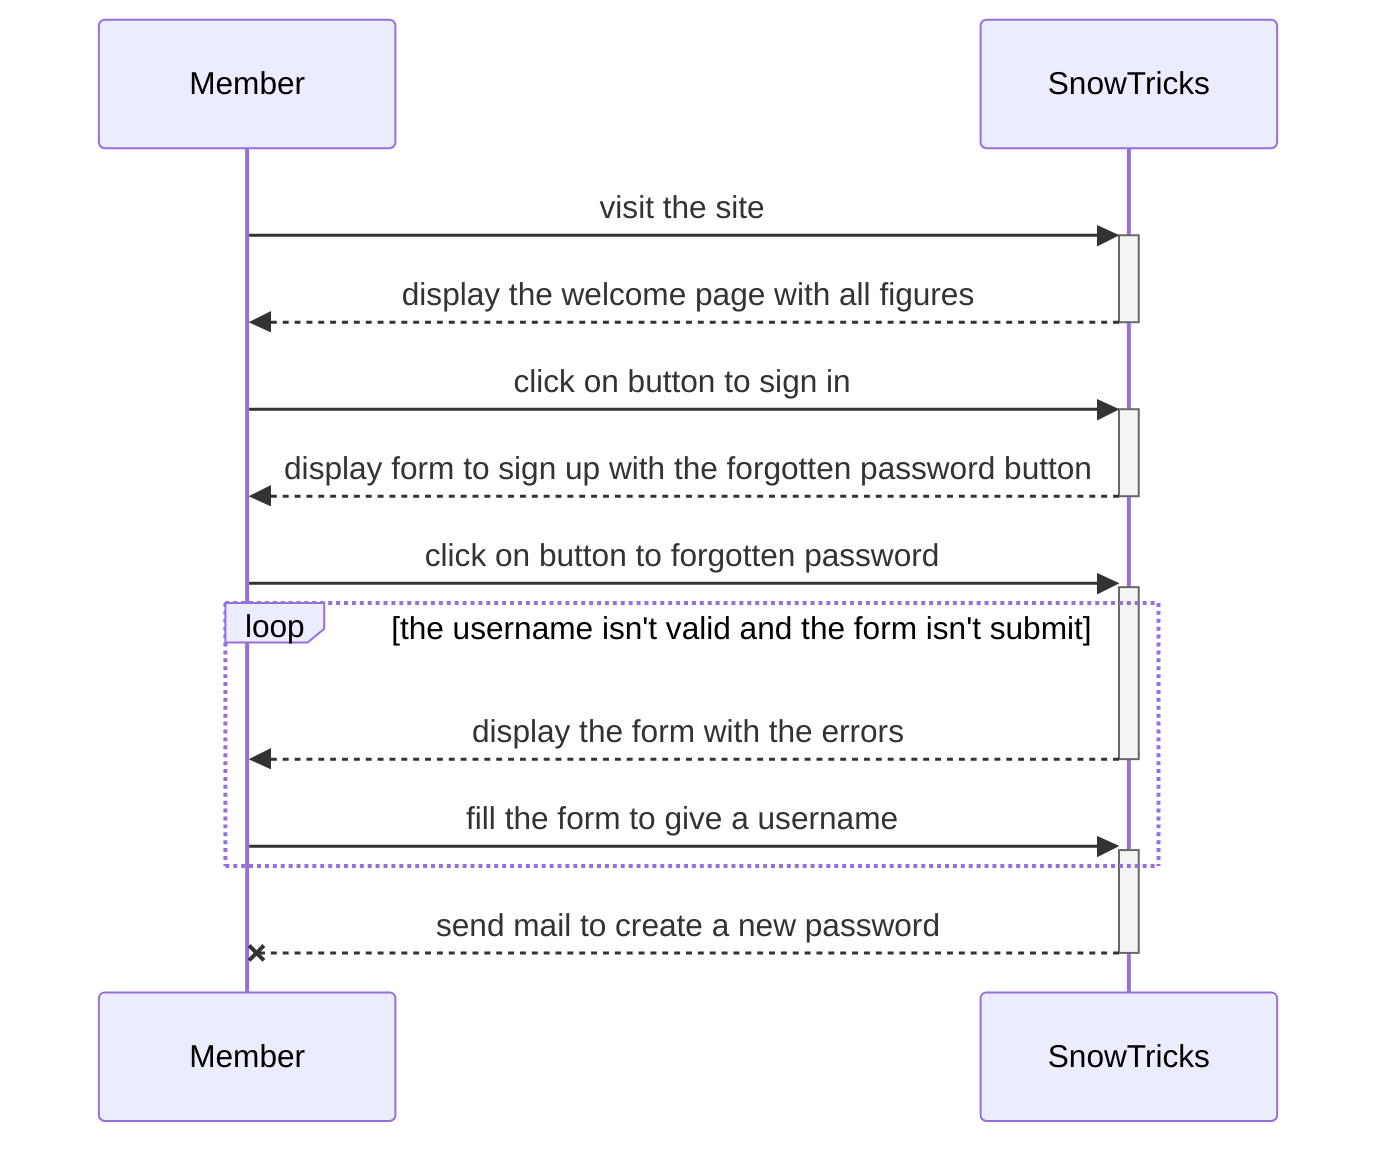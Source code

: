 sequenceDiagram
    Member->>+SnowTricks: visit the site
    SnowTricks-->>-Member: display the welcome page with all figures
    Member->>+SnowTricks: click on button to sign in
    SnowTricks -->>- Member: display form to sign up with the forgotten password button
    Member ->>+ SnowTricks: click on button to forgotten password
    loop the username isn't valid and the form isn't submit
    SnowTricks-->>-Member: display the form with the errors
    Member->>+SnowTricks: fill the form to give a username
    end
    SnowTricks--x-Member: send mail to create a new password